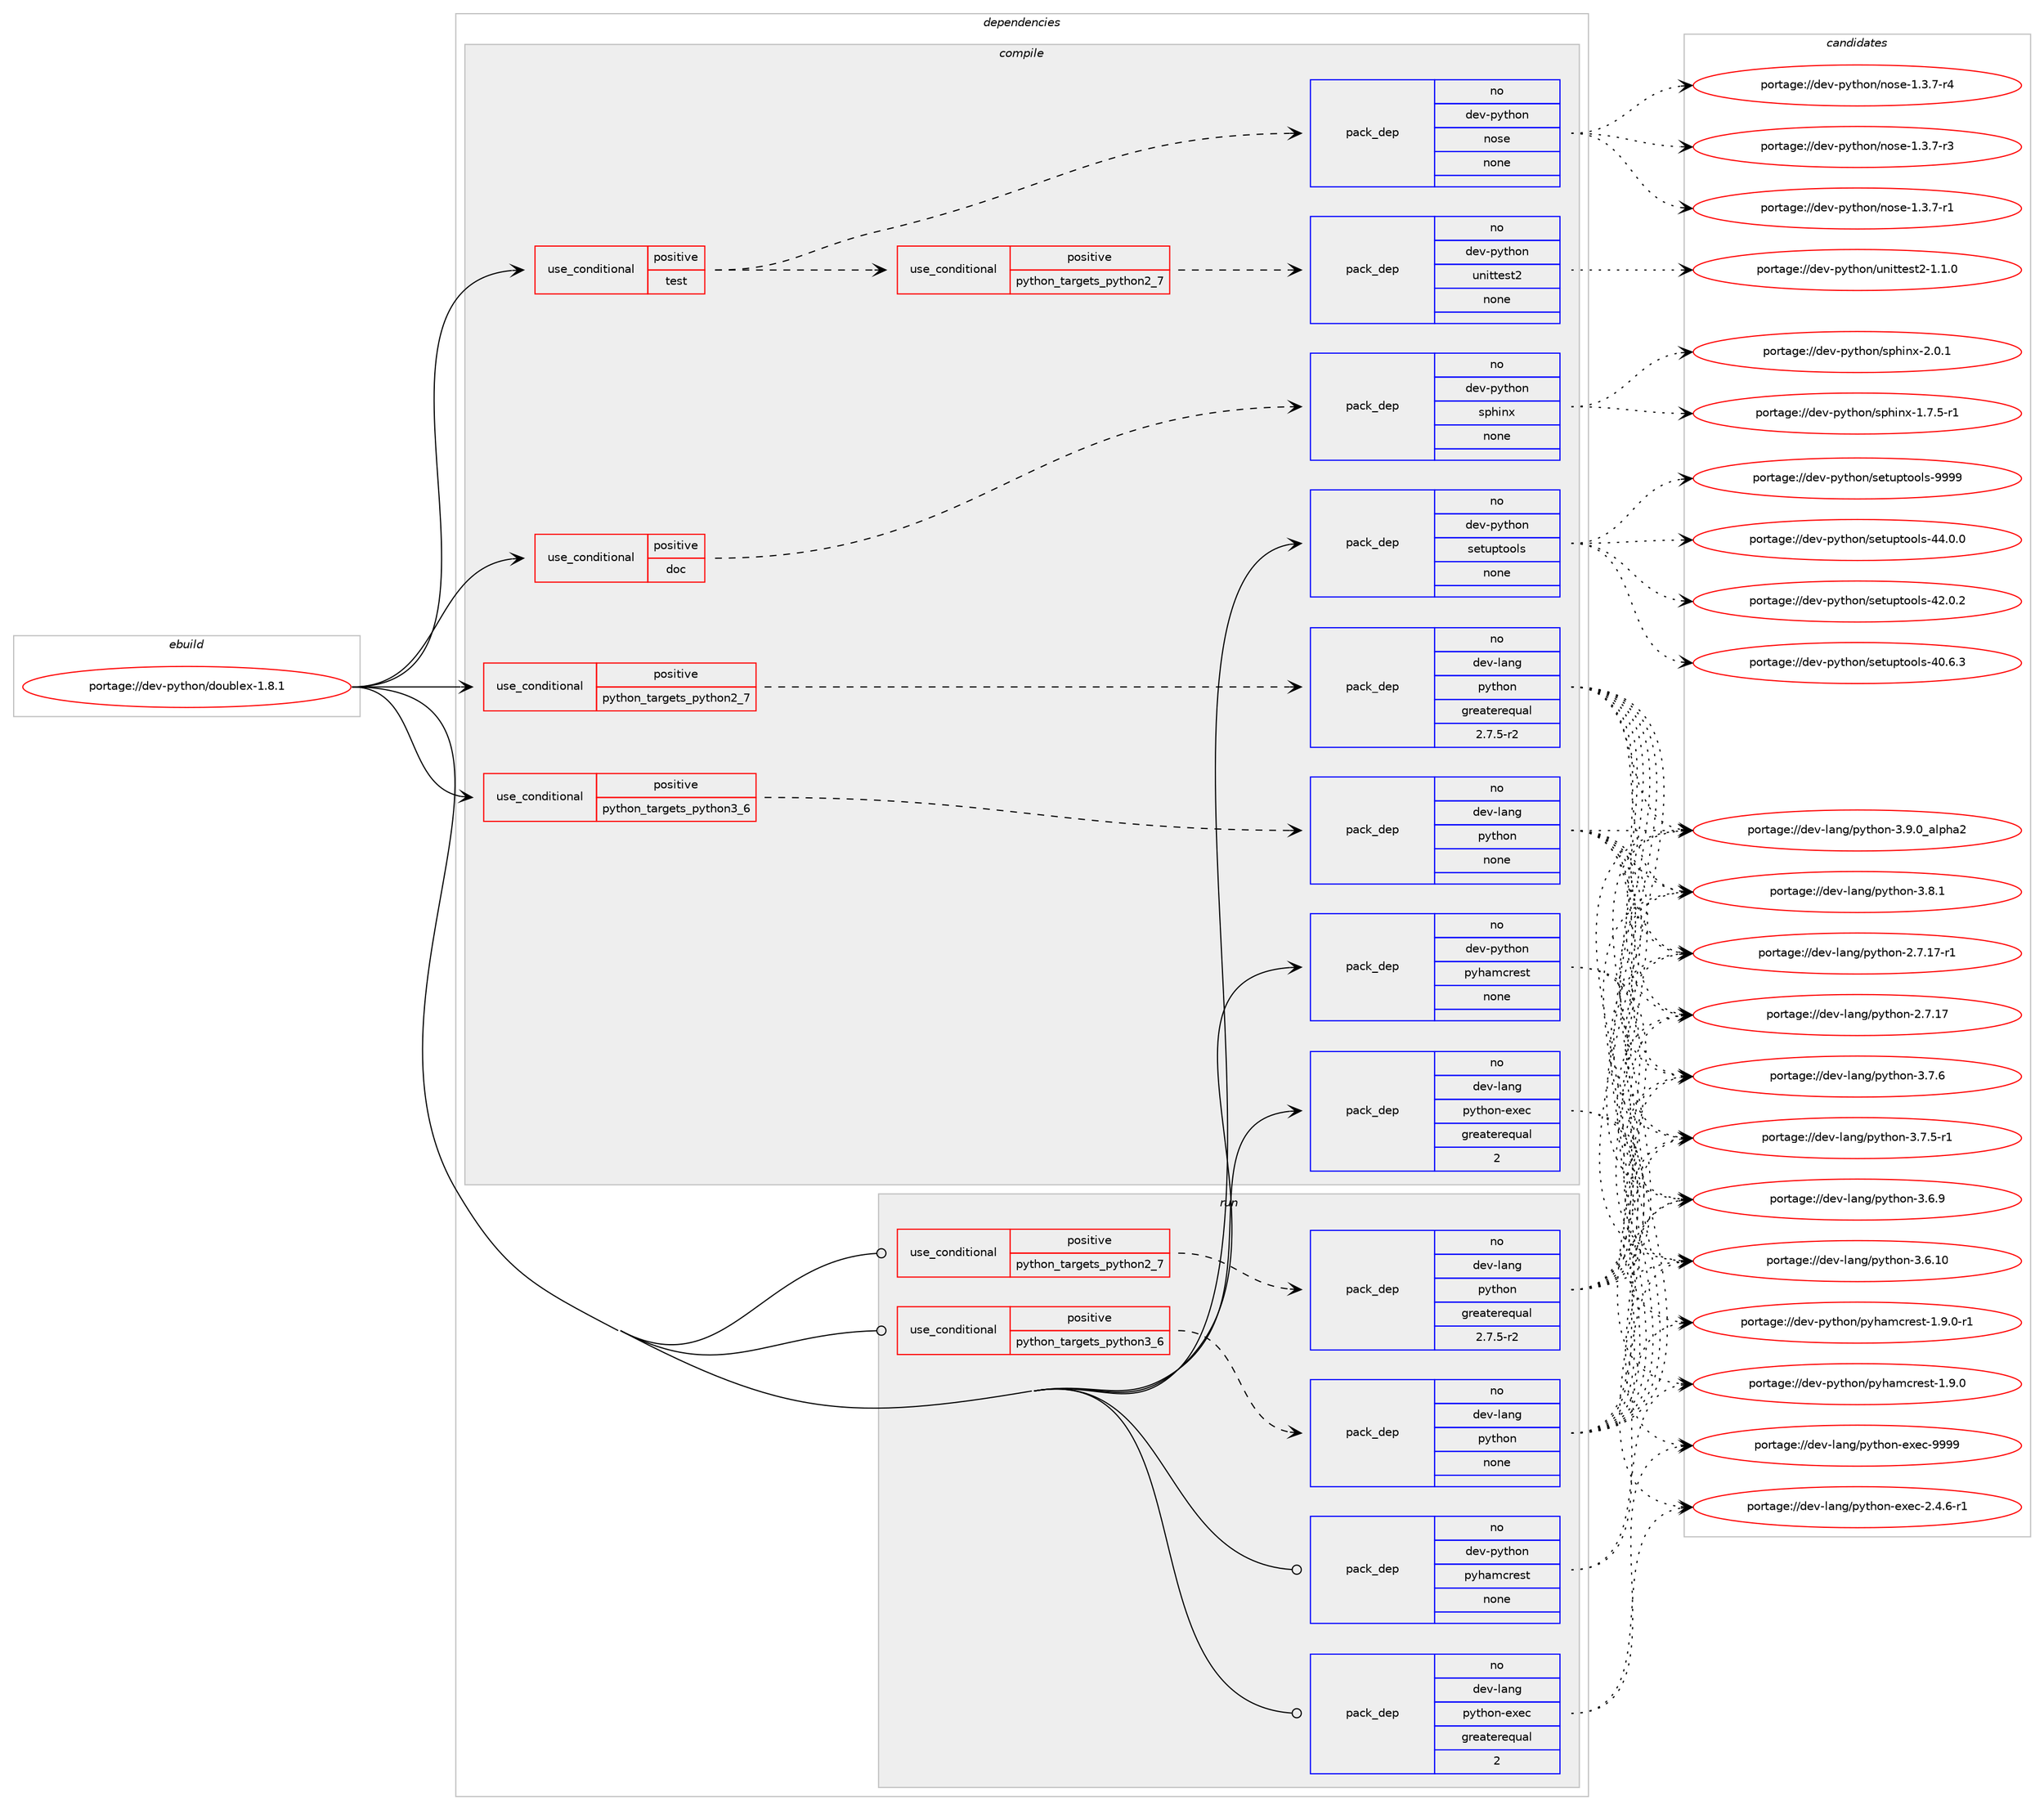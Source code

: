 digraph prolog {

# *************
# Graph options
# *************

newrank=true;
concentrate=true;
compound=true;
graph [rankdir=LR,fontname=Helvetica,fontsize=10,ranksep=1.5];#, ranksep=2.5, nodesep=0.2];
edge  [arrowhead=vee];
node  [fontname=Helvetica,fontsize=10];

# **********
# The ebuild
# **********

subgraph cluster_leftcol {
color=gray;
rank=same;
label=<<i>ebuild</i>>;
id [label="portage://dev-python/doublex-1.8.1", color=red, width=4, href="../dev-python/doublex-1.8.1.svg"];
}

# ****************
# The dependencies
# ****************

subgraph cluster_midcol {
color=gray;
label=<<i>dependencies</i>>;
subgraph cluster_compile {
fillcolor="#eeeeee";
style=filled;
label=<<i>compile</i>>;
subgraph cond116506 {
dependency463063 [label=<<TABLE BORDER="0" CELLBORDER="1" CELLSPACING="0" CELLPADDING="4"><TR><TD ROWSPAN="3" CELLPADDING="10">use_conditional</TD></TR><TR><TD>positive</TD></TR><TR><TD>doc</TD></TR></TABLE>>, shape=none, color=red];
subgraph pack341564 {
dependency463064 [label=<<TABLE BORDER="0" CELLBORDER="1" CELLSPACING="0" CELLPADDING="4" WIDTH="220"><TR><TD ROWSPAN="6" CELLPADDING="30">pack_dep</TD></TR><TR><TD WIDTH="110">no</TD></TR><TR><TD>dev-python</TD></TR><TR><TD>sphinx</TD></TR><TR><TD>none</TD></TR><TR><TD></TD></TR></TABLE>>, shape=none, color=blue];
}
dependency463063:e -> dependency463064:w [weight=20,style="dashed",arrowhead="vee"];
}
id:e -> dependency463063:w [weight=20,style="solid",arrowhead="vee"];
subgraph cond116507 {
dependency463065 [label=<<TABLE BORDER="0" CELLBORDER="1" CELLSPACING="0" CELLPADDING="4"><TR><TD ROWSPAN="3" CELLPADDING="10">use_conditional</TD></TR><TR><TD>positive</TD></TR><TR><TD>python_targets_python2_7</TD></TR></TABLE>>, shape=none, color=red];
subgraph pack341565 {
dependency463066 [label=<<TABLE BORDER="0" CELLBORDER="1" CELLSPACING="0" CELLPADDING="4" WIDTH="220"><TR><TD ROWSPAN="6" CELLPADDING="30">pack_dep</TD></TR><TR><TD WIDTH="110">no</TD></TR><TR><TD>dev-lang</TD></TR><TR><TD>python</TD></TR><TR><TD>greaterequal</TD></TR><TR><TD>2.7.5-r2</TD></TR></TABLE>>, shape=none, color=blue];
}
dependency463065:e -> dependency463066:w [weight=20,style="dashed",arrowhead="vee"];
}
id:e -> dependency463065:w [weight=20,style="solid",arrowhead="vee"];
subgraph cond116508 {
dependency463067 [label=<<TABLE BORDER="0" CELLBORDER="1" CELLSPACING="0" CELLPADDING="4"><TR><TD ROWSPAN="3" CELLPADDING="10">use_conditional</TD></TR><TR><TD>positive</TD></TR><TR><TD>python_targets_python3_6</TD></TR></TABLE>>, shape=none, color=red];
subgraph pack341566 {
dependency463068 [label=<<TABLE BORDER="0" CELLBORDER="1" CELLSPACING="0" CELLPADDING="4" WIDTH="220"><TR><TD ROWSPAN="6" CELLPADDING="30">pack_dep</TD></TR><TR><TD WIDTH="110">no</TD></TR><TR><TD>dev-lang</TD></TR><TR><TD>python</TD></TR><TR><TD>none</TD></TR><TR><TD></TD></TR></TABLE>>, shape=none, color=blue];
}
dependency463067:e -> dependency463068:w [weight=20,style="dashed",arrowhead="vee"];
}
id:e -> dependency463067:w [weight=20,style="solid",arrowhead="vee"];
subgraph cond116509 {
dependency463069 [label=<<TABLE BORDER="0" CELLBORDER="1" CELLSPACING="0" CELLPADDING="4"><TR><TD ROWSPAN="3" CELLPADDING="10">use_conditional</TD></TR><TR><TD>positive</TD></TR><TR><TD>test</TD></TR></TABLE>>, shape=none, color=red];
subgraph pack341567 {
dependency463070 [label=<<TABLE BORDER="0" CELLBORDER="1" CELLSPACING="0" CELLPADDING="4" WIDTH="220"><TR><TD ROWSPAN="6" CELLPADDING="30">pack_dep</TD></TR><TR><TD WIDTH="110">no</TD></TR><TR><TD>dev-python</TD></TR><TR><TD>nose</TD></TR><TR><TD>none</TD></TR><TR><TD></TD></TR></TABLE>>, shape=none, color=blue];
}
dependency463069:e -> dependency463070:w [weight=20,style="dashed",arrowhead="vee"];
subgraph cond116510 {
dependency463071 [label=<<TABLE BORDER="0" CELLBORDER="1" CELLSPACING="0" CELLPADDING="4"><TR><TD ROWSPAN="3" CELLPADDING="10">use_conditional</TD></TR><TR><TD>positive</TD></TR><TR><TD>python_targets_python2_7</TD></TR></TABLE>>, shape=none, color=red];
subgraph pack341568 {
dependency463072 [label=<<TABLE BORDER="0" CELLBORDER="1" CELLSPACING="0" CELLPADDING="4" WIDTH="220"><TR><TD ROWSPAN="6" CELLPADDING="30">pack_dep</TD></TR><TR><TD WIDTH="110">no</TD></TR><TR><TD>dev-python</TD></TR><TR><TD>unittest2</TD></TR><TR><TD>none</TD></TR><TR><TD></TD></TR></TABLE>>, shape=none, color=blue];
}
dependency463071:e -> dependency463072:w [weight=20,style="dashed",arrowhead="vee"];
}
dependency463069:e -> dependency463071:w [weight=20,style="dashed",arrowhead="vee"];
}
id:e -> dependency463069:w [weight=20,style="solid",arrowhead="vee"];
subgraph pack341569 {
dependency463073 [label=<<TABLE BORDER="0" CELLBORDER="1" CELLSPACING="0" CELLPADDING="4" WIDTH="220"><TR><TD ROWSPAN="6" CELLPADDING="30">pack_dep</TD></TR><TR><TD WIDTH="110">no</TD></TR><TR><TD>dev-lang</TD></TR><TR><TD>python-exec</TD></TR><TR><TD>greaterequal</TD></TR><TR><TD>2</TD></TR></TABLE>>, shape=none, color=blue];
}
id:e -> dependency463073:w [weight=20,style="solid",arrowhead="vee"];
subgraph pack341570 {
dependency463074 [label=<<TABLE BORDER="0" CELLBORDER="1" CELLSPACING="0" CELLPADDING="4" WIDTH="220"><TR><TD ROWSPAN="6" CELLPADDING="30">pack_dep</TD></TR><TR><TD WIDTH="110">no</TD></TR><TR><TD>dev-python</TD></TR><TR><TD>pyhamcrest</TD></TR><TR><TD>none</TD></TR><TR><TD></TD></TR></TABLE>>, shape=none, color=blue];
}
id:e -> dependency463074:w [weight=20,style="solid",arrowhead="vee"];
subgraph pack341571 {
dependency463075 [label=<<TABLE BORDER="0" CELLBORDER="1" CELLSPACING="0" CELLPADDING="4" WIDTH="220"><TR><TD ROWSPAN="6" CELLPADDING="30">pack_dep</TD></TR><TR><TD WIDTH="110">no</TD></TR><TR><TD>dev-python</TD></TR><TR><TD>setuptools</TD></TR><TR><TD>none</TD></TR><TR><TD></TD></TR></TABLE>>, shape=none, color=blue];
}
id:e -> dependency463075:w [weight=20,style="solid",arrowhead="vee"];
}
subgraph cluster_compileandrun {
fillcolor="#eeeeee";
style=filled;
label=<<i>compile and run</i>>;
}
subgraph cluster_run {
fillcolor="#eeeeee";
style=filled;
label=<<i>run</i>>;
subgraph cond116511 {
dependency463076 [label=<<TABLE BORDER="0" CELLBORDER="1" CELLSPACING="0" CELLPADDING="4"><TR><TD ROWSPAN="3" CELLPADDING="10">use_conditional</TD></TR><TR><TD>positive</TD></TR><TR><TD>python_targets_python2_7</TD></TR></TABLE>>, shape=none, color=red];
subgraph pack341572 {
dependency463077 [label=<<TABLE BORDER="0" CELLBORDER="1" CELLSPACING="0" CELLPADDING="4" WIDTH="220"><TR><TD ROWSPAN="6" CELLPADDING="30">pack_dep</TD></TR><TR><TD WIDTH="110">no</TD></TR><TR><TD>dev-lang</TD></TR><TR><TD>python</TD></TR><TR><TD>greaterequal</TD></TR><TR><TD>2.7.5-r2</TD></TR></TABLE>>, shape=none, color=blue];
}
dependency463076:e -> dependency463077:w [weight=20,style="dashed",arrowhead="vee"];
}
id:e -> dependency463076:w [weight=20,style="solid",arrowhead="odot"];
subgraph cond116512 {
dependency463078 [label=<<TABLE BORDER="0" CELLBORDER="1" CELLSPACING="0" CELLPADDING="4"><TR><TD ROWSPAN="3" CELLPADDING="10">use_conditional</TD></TR><TR><TD>positive</TD></TR><TR><TD>python_targets_python3_6</TD></TR></TABLE>>, shape=none, color=red];
subgraph pack341573 {
dependency463079 [label=<<TABLE BORDER="0" CELLBORDER="1" CELLSPACING="0" CELLPADDING="4" WIDTH="220"><TR><TD ROWSPAN="6" CELLPADDING="30">pack_dep</TD></TR><TR><TD WIDTH="110">no</TD></TR><TR><TD>dev-lang</TD></TR><TR><TD>python</TD></TR><TR><TD>none</TD></TR><TR><TD></TD></TR></TABLE>>, shape=none, color=blue];
}
dependency463078:e -> dependency463079:w [weight=20,style="dashed",arrowhead="vee"];
}
id:e -> dependency463078:w [weight=20,style="solid",arrowhead="odot"];
subgraph pack341574 {
dependency463080 [label=<<TABLE BORDER="0" CELLBORDER="1" CELLSPACING="0" CELLPADDING="4" WIDTH="220"><TR><TD ROWSPAN="6" CELLPADDING="30">pack_dep</TD></TR><TR><TD WIDTH="110">no</TD></TR><TR><TD>dev-lang</TD></TR><TR><TD>python-exec</TD></TR><TR><TD>greaterequal</TD></TR><TR><TD>2</TD></TR></TABLE>>, shape=none, color=blue];
}
id:e -> dependency463080:w [weight=20,style="solid",arrowhead="odot"];
subgraph pack341575 {
dependency463081 [label=<<TABLE BORDER="0" CELLBORDER="1" CELLSPACING="0" CELLPADDING="4" WIDTH="220"><TR><TD ROWSPAN="6" CELLPADDING="30">pack_dep</TD></TR><TR><TD WIDTH="110">no</TD></TR><TR><TD>dev-python</TD></TR><TR><TD>pyhamcrest</TD></TR><TR><TD>none</TD></TR><TR><TD></TD></TR></TABLE>>, shape=none, color=blue];
}
id:e -> dependency463081:w [weight=20,style="solid",arrowhead="odot"];
}
}

# **************
# The candidates
# **************

subgraph cluster_choices {
rank=same;
color=gray;
label=<<i>candidates</i>>;

subgraph choice341564 {
color=black;
nodesep=1;
choice1001011184511212111610411111047115112104105110120455046484649 [label="portage://dev-python/sphinx-2.0.1", color=red, width=4,href="../dev-python/sphinx-2.0.1.svg"];
choice10010111845112121116104111110471151121041051101204549465546534511449 [label="portage://dev-python/sphinx-1.7.5-r1", color=red, width=4,href="../dev-python/sphinx-1.7.5-r1.svg"];
dependency463064:e -> choice1001011184511212111610411111047115112104105110120455046484649:w [style=dotted,weight="100"];
dependency463064:e -> choice10010111845112121116104111110471151121041051101204549465546534511449:w [style=dotted,weight="100"];
}
subgraph choice341565 {
color=black;
nodesep=1;
choice10010111845108971101034711212111610411111045514657464895971081121049750 [label="portage://dev-lang/python-3.9.0_alpha2", color=red, width=4,href="../dev-lang/python-3.9.0_alpha2.svg"];
choice100101118451089711010347112121116104111110455146564649 [label="portage://dev-lang/python-3.8.1", color=red, width=4,href="../dev-lang/python-3.8.1.svg"];
choice100101118451089711010347112121116104111110455146554654 [label="portage://dev-lang/python-3.7.6", color=red, width=4,href="../dev-lang/python-3.7.6.svg"];
choice1001011184510897110103471121211161041111104551465546534511449 [label="portage://dev-lang/python-3.7.5-r1", color=red, width=4,href="../dev-lang/python-3.7.5-r1.svg"];
choice100101118451089711010347112121116104111110455146544657 [label="portage://dev-lang/python-3.6.9", color=red, width=4,href="../dev-lang/python-3.6.9.svg"];
choice10010111845108971101034711212111610411111045514654464948 [label="portage://dev-lang/python-3.6.10", color=red, width=4,href="../dev-lang/python-3.6.10.svg"];
choice100101118451089711010347112121116104111110455046554649554511449 [label="portage://dev-lang/python-2.7.17-r1", color=red, width=4,href="../dev-lang/python-2.7.17-r1.svg"];
choice10010111845108971101034711212111610411111045504655464955 [label="portage://dev-lang/python-2.7.17", color=red, width=4,href="../dev-lang/python-2.7.17.svg"];
dependency463066:e -> choice10010111845108971101034711212111610411111045514657464895971081121049750:w [style=dotted,weight="100"];
dependency463066:e -> choice100101118451089711010347112121116104111110455146564649:w [style=dotted,weight="100"];
dependency463066:e -> choice100101118451089711010347112121116104111110455146554654:w [style=dotted,weight="100"];
dependency463066:e -> choice1001011184510897110103471121211161041111104551465546534511449:w [style=dotted,weight="100"];
dependency463066:e -> choice100101118451089711010347112121116104111110455146544657:w [style=dotted,weight="100"];
dependency463066:e -> choice10010111845108971101034711212111610411111045514654464948:w [style=dotted,weight="100"];
dependency463066:e -> choice100101118451089711010347112121116104111110455046554649554511449:w [style=dotted,weight="100"];
dependency463066:e -> choice10010111845108971101034711212111610411111045504655464955:w [style=dotted,weight="100"];
}
subgraph choice341566 {
color=black;
nodesep=1;
choice10010111845108971101034711212111610411111045514657464895971081121049750 [label="portage://dev-lang/python-3.9.0_alpha2", color=red, width=4,href="../dev-lang/python-3.9.0_alpha2.svg"];
choice100101118451089711010347112121116104111110455146564649 [label="portage://dev-lang/python-3.8.1", color=red, width=4,href="../dev-lang/python-3.8.1.svg"];
choice100101118451089711010347112121116104111110455146554654 [label="portage://dev-lang/python-3.7.6", color=red, width=4,href="../dev-lang/python-3.7.6.svg"];
choice1001011184510897110103471121211161041111104551465546534511449 [label="portage://dev-lang/python-3.7.5-r1", color=red, width=4,href="../dev-lang/python-3.7.5-r1.svg"];
choice100101118451089711010347112121116104111110455146544657 [label="portage://dev-lang/python-3.6.9", color=red, width=4,href="../dev-lang/python-3.6.9.svg"];
choice10010111845108971101034711212111610411111045514654464948 [label="portage://dev-lang/python-3.6.10", color=red, width=4,href="../dev-lang/python-3.6.10.svg"];
choice100101118451089711010347112121116104111110455046554649554511449 [label="portage://dev-lang/python-2.7.17-r1", color=red, width=4,href="../dev-lang/python-2.7.17-r1.svg"];
choice10010111845108971101034711212111610411111045504655464955 [label="portage://dev-lang/python-2.7.17", color=red, width=4,href="../dev-lang/python-2.7.17.svg"];
dependency463068:e -> choice10010111845108971101034711212111610411111045514657464895971081121049750:w [style=dotted,weight="100"];
dependency463068:e -> choice100101118451089711010347112121116104111110455146564649:w [style=dotted,weight="100"];
dependency463068:e -> choice100101118451089711010347112121116104111110455146554654:w [style=dotted,weight="100"];
dependency463068:e -> choice1001011184510897110103471121211161041111104551465546534511449:w [style=dotted,weight="100"];
dependency463068:e -> choice100101118451089711010347112121116104111110455146544657:w [style=dotted,weight="100"];
dependency463068:e -> choice10010111845108971101034711212111610411111045514654464948:w [style=dotted,weight="100"];
dependency463068:e -> choice100101118451089711010347112121116104111110455046554649554511449:w [style=dotted,weight="100"];
dependency463068:e -> choice10010111845108971101034711212111610411111045504655464955:w [style=dotted,weight="100"];
}
subgraph choice341567 {
color=black;
nodesep=1;
choice10010111845112121116104111110471101111151014549465146554511452 [label="portage://dev-python/nose-1.3.7-r4", color=red, width=4,href="../dev-python/nose-1.3.7-r4.svg"];
choice10010111845112121116104111110471101111151014549465146554511451 [label="portage://dev-python/nose-1.3.7-r3", color=red, width=4,href="../dev-python/nose-1.3.7-r3.svg"];
choice10010111845112121116104111110471101111151014549465146554511449 [label="portage://dev-python/nose-1.3.7-r1", color=red, width=4,href="../dev-python/nose-1.3.7-r1.svg"];
dependency463070:e -> choice10010111845112121116104111110471101111151014549465146554511452:w [style=dotted,weight="100"];
dependency463070:e -> choice10010111845112121116104111110471101111151014549465146554511451:w [style=dotted,weight="100"];
dependency463070:e -> choice10010111845112121116104111110471101111151014549465146554511449:w [style=dotted,weight="100"];
}
subgraph choice341568 {
color=black;
nodesep=1;
choice100101118451121211161041111104711711010511611610111511650454946494648 [label="portage://dev-python/unittest2-1.1.0", color=red, width=4,href="../dev-python/unittest2-1.1.0.svg"];
dependency463072:e -> choice100101118451121211161041111104711711010511611610111511650454946494648:w [style=dotted,weight="100"];
}
subgraph choice341569 {
color=black;
nodesep=1;
choice10010111845108971101034711212111610411111045101120101994557575757 [label="portage://dev-lang/python-exec-9999", color=red, width=4,href="../dev-lang/python-exec-9999.svg"];
choice10010111845108971101034711212111610411111045101120101994550465246544511449 [label="portage://dev-lang/python-exec-2.4.6-r1", color=red, width=4,href="../dev-lang/python-exec-2.4.6-r1.svg"];
dependency463073:e -> choice10010111845108971101034711212111610411111045101120101994557575757:w [style=dotted,weight="100"];
dependency463073:e -> choice10010111845108971101034711212111610411111045101120101994550465246544511449:w [style=dotted,weight="100"];
}
subgraph choice341570 {
color=black;
nodesep=1;
choice100101118451121211161041111104711212110497109991141011151164549465746484511449 [label="portage://dev-python/pyhamcrest-1.9.0-r1", color=red, width=4,href="../dev-python/pyhamcrest-1.9.0-r1.svg"];
choice10010111845112121116104111110471121211049710999114101115116454946574648 [label="portage://dev-python/pyhamcrest-1.9.0", color=red, width=4,href="../dev-python/pyhamcrest-1.9.0.svg"];
dependency463074:e -> choice100101118451121211161041111104711212110497109991141011151164549465746484511449:w [style=dotted,weight="100"];
dependency463074:e -> choice10010111845112121116104111110471121211049710999114101115116454946574648:w [style=dotted,weight="100"];
}
subgraph choice341571 {
color=black;
nodesep=1;
choice10010111845112121116104111110471151011161171121161111111081154557575757 [label="portage://dev-python/setuptools-9999", color=red, width=4,href="../dev-python/setuptools-9999.svg"];
choice100101118451121211161041111104711510111611711211611111110811545525246484648 [label="portage://dev-python/setuptools-44.0.0", color=red, width=4,href="../dev-python/setuptools-44.0.0.svg"];
choice100101118451121211161041111104711510111611711211611111110811545525046484650 [label="portage://dev-python/setuptools-42.0.2", color=red, width=4,href="../dev-python/setuptools-42.0.2.svg"];
choice100101118451121211161041111104711510111611711211611111110811545524846544651 [label="portage://dev-python/setuptools-40.6.3", color=red, width=4,href="../dev-python/setuptools-40.6.3.svg"];
dependency463075:e -> choice10010111845112121116104111110471151011161171121161111111081154557575757:w [style=dotted,weight="100"];
dependency463075:e -> choice100101118451121211161041111104711510111611711211611111110811545525246484648:w [style=dotted,weight="100"];
dependency463075:e -> choice100101118451121211161041111104711510111611711211611111110811545525046484650:w [style=dotted,weight="100"];
dependency463075:e -> choice100101118451121211161041111104711510111611711211611111110811545524846544651:w [style=dotted,weight="100"];
}
subgraph choice341572 {
color=black;
nodesep=1;
choice10010111845108971101034711212111610411111045514657464895971081121049750 [label="portage://dev-lang/python-3.9.0_alpha2", color=red, width=4,href="../dev-lang/python-3.9.0_alpha2.svg"];
choice100101118451089711010347112121116104111110455146564649 [label="portage://dev-lang/python-3.8.1", color=red, width=4,href="../dev-lang/python-3.8.1.svg"];
choice100101118451089711010347112121116104111110455146554654 [label="portage://dev-lang/python-3.7.6", color=red, width=4,href="../dev-lang/python-3.7.6.svg"];
choice1001011184510897110103471121211161041111104551465546534511449 [label="portage://dev-lang/python-3.7.5-r1", color=red, width=4,href="../dev-lang/python-3.7.5-r1.svg"];
choice100101118451089711010347112121116104111110455146544657 [label="portage://dev-lang/python-3.6.9", color=red, width=4,href="../dev-lang/python-3.6.9.svg"];
choice10010111845108971101034711212111610411111045514654464948 [label="portage://dev-lang/python-3.6.10", color=red, width=4,href="../dev-lang/python-3.6.10.svg"];
choice100101118451089711010347112121116104111110455046554649554511449 [label="portage://dev-lang/python-2.7.17-r1", color=red, width=4,href="../dev-lang/python-2.7.17-r1.svg"];
choice10010111845108971101034711212111610411111045504655464955 [label="portage://dev-lang/python-2.7.17", color=red, width=4,href="../dev-lang/python-2.7.17.svg"];
dependency463077:e -> choice10010111845108971101034711212111610411111045514657464895971081121049750:w [style=dotted,weight="100"];
dependency463077:e -> choice100101118451089711010347112121116104111110455146564649:w [style=dotted,weight="100"];
dependency463077:e -> choice100101118451089711010347112121116104111110455146554654:w [style=dotted,weight="100"];
dependency463077:e -> choice1001011184510897110103471121211161041111104551465546534511449:w [style=dotted,weight="100"];
dependency463077:e -> choice100101118451089711010347112121116104111110455146544657:w [style=dotted,weight="100"];
dependency463077:e -> choice10010111845108971101034711212111610411111045514654464948:w [style=dotted,weight="100"];
dependency463077:e -> choice100101118451089711010347112121116104111110455046554649554511449:w [style=dotted,weight="100"];
dependency463077:e -> choice10010111845108971101034711212111610411111045504655464955:w [style=dotted,weight="100"];
}
subgraph choice341573 {
color=black;
nodesep=1;
choice10010111845108971101034711212111610411111045514657464895971081121049750 [label="portage://dev-lang/python-3.9.0_alpha2", color=red, width=4,href="../dev-lang/python-3.9.0_alpha2.svg"];
choice100101118451089711010347112121116104111110455146564649 [label="portage://dev-lang/python-3.8.1", color=red, width=4,href="../dev-lang/python-3.8.1.svg"];
choice100101118451089711010347112121116104111110455146554654 [label="portage://dev-lang/python-3.7.6", color=red, width=4,href="../dev-lang/python-3.7.6.svg"];
choice1001011184510897110103471121211161041111104551465546534511449 [label="portage://dev-lang/python-3.7.5-r1", color=red, width=4,href="../dev-lang/python-3.7.5-r1.svg"];
choice100101118451089711010347112121116104111110455146544657 [label="portage://dev-lang/python-3.6.9", color=red, width=4,href="../dev-lang/python-3.6.9.svg"];
choice10010111845108971101034711212111610411111045514654464948 [label="portage://dev-lang/python-3.6.10", color=red, width=4,href="../dev-lang/python-3.6.10.svg"];
choice100101118451089711010347112121116104111110455046554649554511449 [label="portage://dev-lang/python-2.7.17-r1", color=red, width=4,href="../dev-lang/python-2.7.17-r1.svg"];
choice10010111845108971101034711212111610411111045504655464955 [label="portage://dev-lang/python-2.7.17", color=red, width=4,href="../dev-lang/python-2.7.17.svg"];
dependency463079:e -> choice10010111845108971101034711212111610411111045514657464895971081121049750:w [style=dotted,weight="100"];
dependency463079:e -> choice100101118451089711010347112121116104111110455146564649:w [style=dotted,weight="100"];
dependency463079:e -> choice100101118451089711010347112121116104111110455146554654:w [style=dotted,weight="100"];
dependency463079:e -> choice1001011184510897110103471121211161041111104551465546534511449:w [style=dotted,weight="100"];
dependency463079:e -> choice100101118451089711010347112121116104111110455146544657:w [style=dotted,weight="100"];
dependency463079:e -> choice10010111845108971101034711212111610411111045514654464948:w [style=dotted,weight="100"];
dependency463079:e -> choice100101118451089711010347112121116104111110455046554649554511449:w [style=dotted,weight="100"];
dependency463079:e -> choice10010111845108971101034711212111610411111045504655464955:w [style=dotted,weight="100"];
}
subgraph choice341574 {
color=black;
nodesep=1;
choice10010111845108971101034711212111610411111045101120101994557575757 [label="portage://dev-lang/python-exec-9999", color=red, width=4,href="../dev-lang/python-exec-9999.svg"];
choice10010111845108971101034711212111610411111045101120101994550465246544511449 [label="portage://dev-lang/python-exec-2.4.6-r1", color=red, width=4,href="../dev-lang/python-exec-2.4.6-r1.svg"];
dependency463080:e -> choice10010111845108971101034711212111610411111045101120101994557575757:w [style=dotted,weight="100"];
dependency463080:e -> choice10010111845108971101034711212111610411111045101120101994550465246544511449:w [style=dotted,weight="100"];
}
subgraph choice341575 {
color=black;
nodesep=1;
choice100101118451121211161041111104711212110497109991141011151164549465746484511449 [label="portage://dev-python/pyhamcrest-1.9.0-r1", color=red, width=4,href="../dev-python/pyhamcrest-1.9.0-r1.svg"];
choice10010111845112121116104111110471121211049710999114101115116454946574648 [label="portage://dev-python/pyhamcrest-1.9.0", color=red, width=4,href="../dev-python/pyhamcrest-1.9.0.svg"];
dependency463081:e -> choice100101118451121211161041111104711212110497109991141011151164549465746484511449:w [style=dotted,weight="100"];
dependency463081:e -> choice10010111845112121116104111110471121211049710999114101115116454946574648:w [style=dotted,weight="100"];
}
}

}
